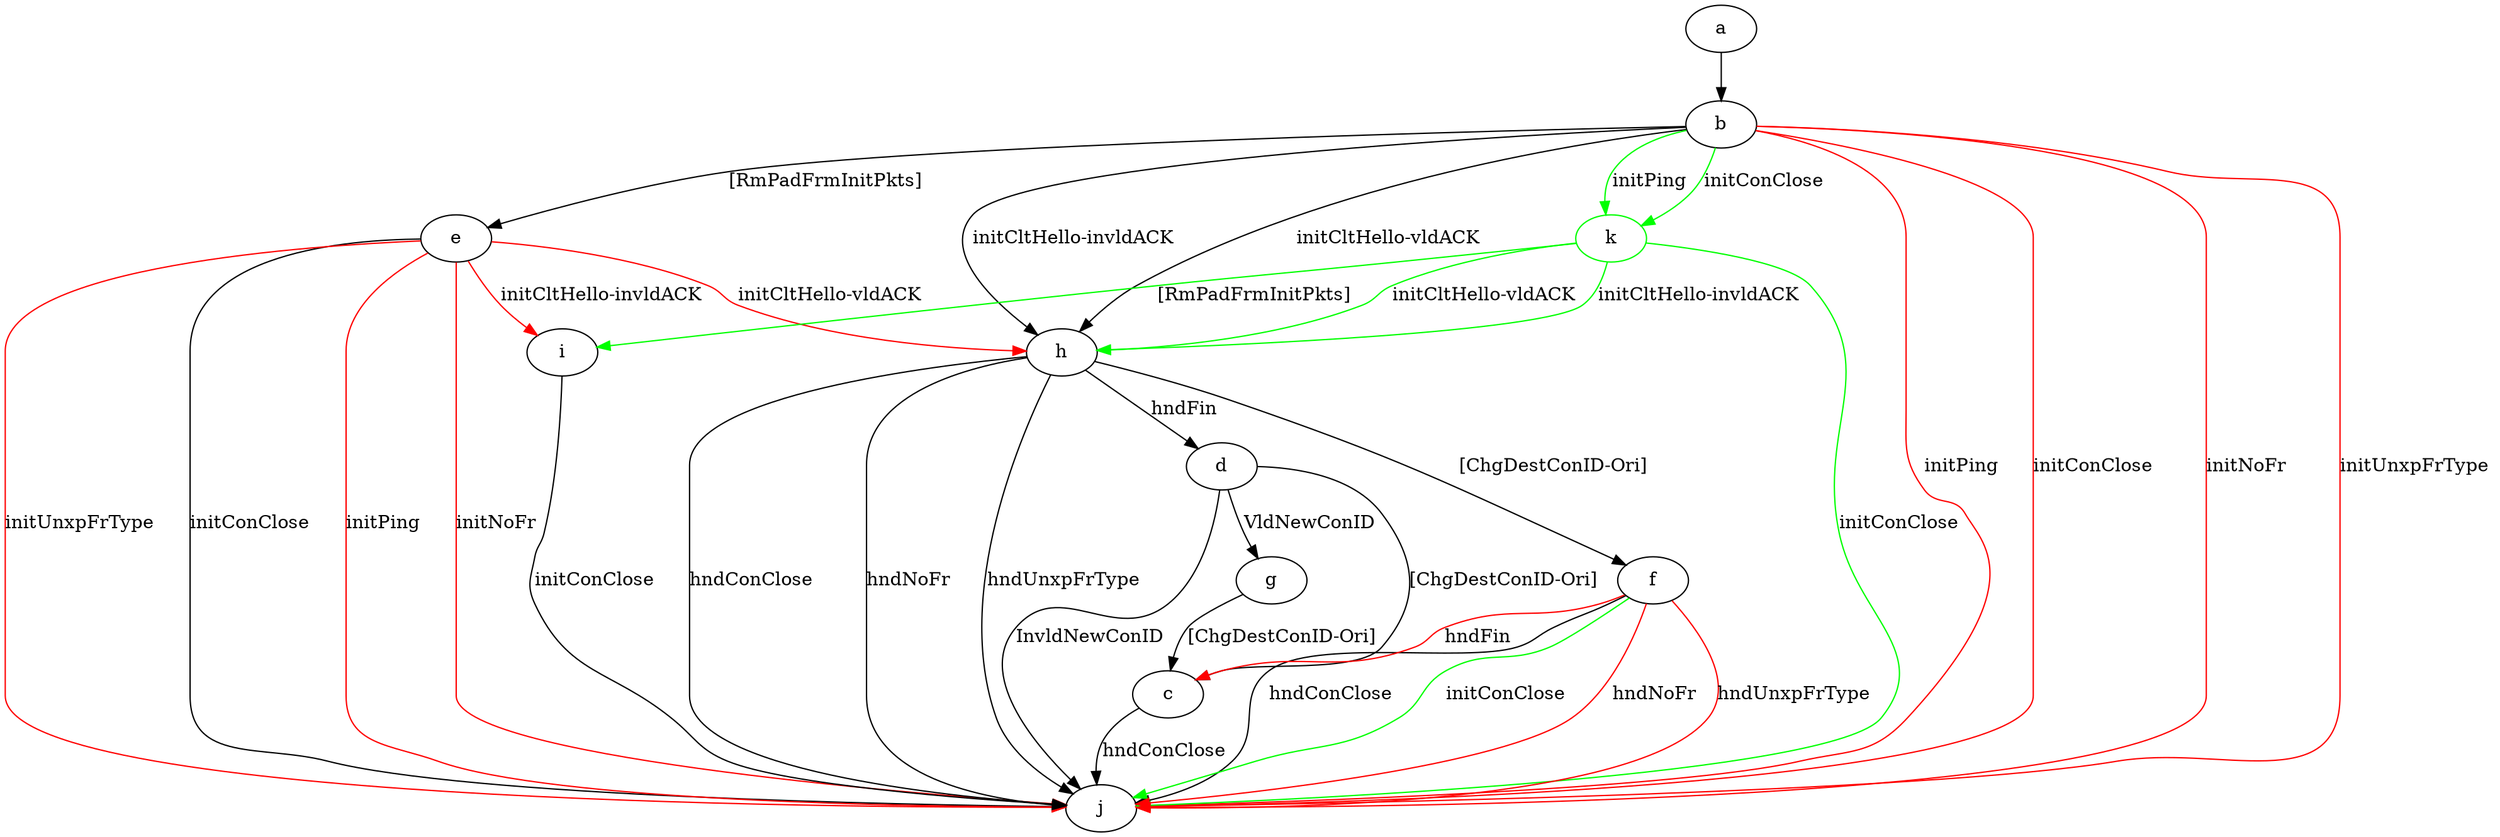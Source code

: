 digraph "" {
	a -> b	[key=0];
	b -> e	[key=0,
		label="[RmPadFrmInitPkts] "];
	b -> h	[key=0,
		label="initCltHello-vldACK "];
	b -> h	[key=1,
		label="initCltHello-invldACK "];
	b -> j	[key=0,
		color=red,
		label="initPing "];
	b -> j	[key=1,
		color=red,
		label="initConClose "];
	b -> j	[key=2,
		color=red,
		label="initNoFr "];
	b -> j	[key=3,
		color=red,
		label="initUnxpFrType "];
	k	[color=green];
	b -> k	[key=0,
		color=green,
		label="initPing "];
	b -> k	[key=1,
		color=green,
		label="initConClose "];
	c -> j	[key=0,
		label="hndConClose "];
	d -> c	[key=0,
		label="[ChgDestConID-Ori] "];
	d -> g	[key=0,
		label="VldNewConID "];
	d -> j	[key=0,
		label="InvldNewConID "];
	e -> h	[key=0,
		color=red,
		label="initCltHello-vldACK "];
	e -> i	[key=0,
		color=red,
		label="initCltHello-invldACK "];
	e -> j	[key=0,
		label="initConClose "];
	e -> j	[key=1,
		color=red,
		label="initPing "];
	e -> j	[key=2,
		color=red,
		label="initNoFr "];
	e -> j	[key=3,
		color=red,
		label="initUnxpFrType "];
	f -> c	[key=0,
		color=red,
		label="hndFin "];
	f -> j	[key=0,
		label="hndConClose "];
	f -> j	[key=1,
		color=green,
		label="initConClose "];
	f -> j	[key=2,
		color=red,
		label="hndNoFr "];
	f -> j	[key=3,
		color=red,
		label="hndUnxpFrType "];
	g -> c	[key=0,
		label="[ChgDestConID-Ori] "];
	h -> d	[key=0,
		label="hndFin "];
	h -> f	[key=0,
		label="[ChgDestConID-Ori] "];
	h -> j	[key=0,
		label="hndConClose "];
	h -> j	[key=1,
		label="hndNoFr "];
	h -> j	[key=2,
		label="hndUnxpFrType "];
	i -> j	[key=0,
		label="initConClose "];
	k -> h	[key=0,
		color=green,
		label="initCltHello-vldACK "];
	k -> h	[key=1,
		color=green,
		label="initCltHello-invldACK "];
	k -> i	[key=0,
		color=green,
		label="[RmPadFrmInitPkts] "];
	k -> j	[key=0,
		color=green,
		label="initConClose "];
}
